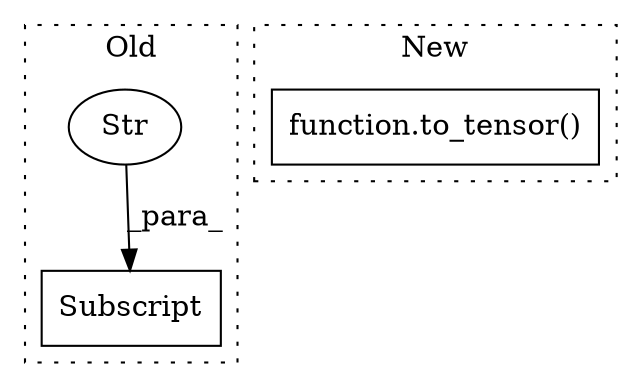 digraph G {
subgraph cluster0 {
1 [label="Subscript" a="63" s="9368,0" l="20,0" shape="box"];
3 [label="Str" a="66" s="9373" l="14" shape="ellipse"];
label = "Old";
style="dotted";
}
subgraph cluster1 {
2 [label="function.to_tensor()" a="75" s="9114,9133" l="10,1" shape="box"];
label = "New";
style="dotted";
}
3 -> 1 [label="_para_"];
}